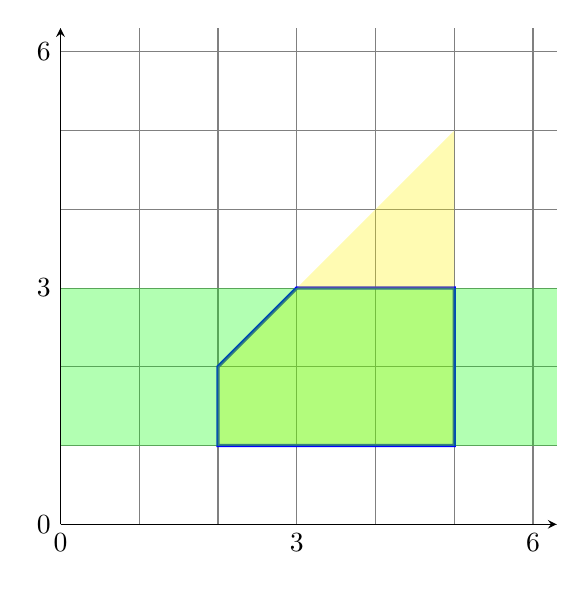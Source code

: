 \begin{tikzpicture}[
arrow/.style={draw,->,>=stealth},
]

%grid
\draw[black!50] (0,0) grid (6.3,6.3);
\draw[arrow] (0,0) -- (6.3,0);
\path (0,0) -- (6,0) node[pos=0,below] {0} node[pos=.5,below] {3} node[pos=1,below] {6};
\draw[arrow] (0,0) -- (0,6.3);
\path (0,0) -- (0,6) node[pos=0,left] {0} node[pos=.5,left] {3} node[pos=1,left] {6};



\path[draw,blue,very thick]
(2,1) -- (5,1)
	--(5,3)
	--(3,3)
	--(2,2)
	--cycle
;


%area
\path[fill=yellow,opacity=.3]
(2,1) -- (5,1)
	-- (5,5)
	-- (2,2)
	-- cycle
;
\path[fill=green,opacity=.3]
(0,3) -- (0,1)
	--(6.3,1)
	--(6.3,3)
	--cycle
;
\end{tikzpicture}